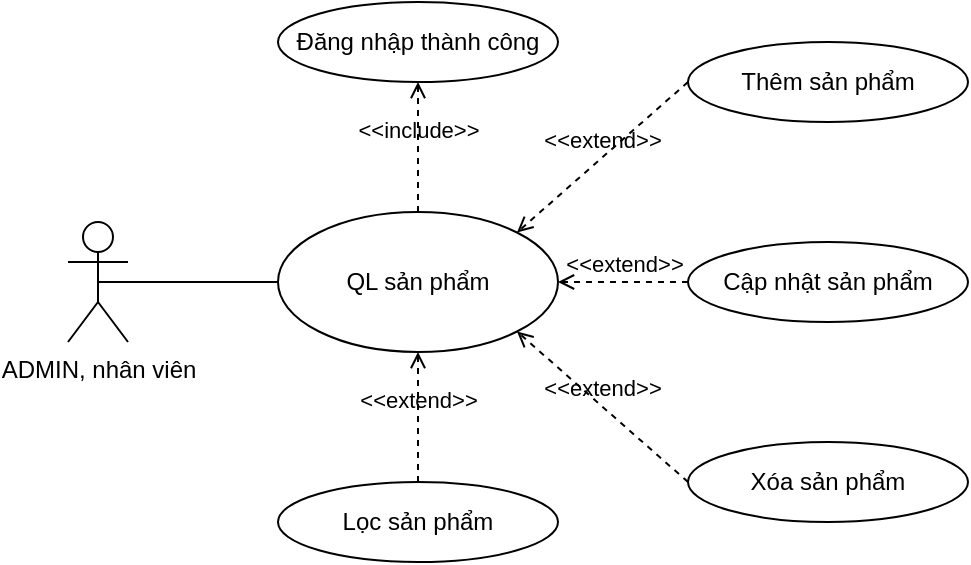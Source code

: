<mxfile version="22.0.8" type="device">
  <diagram name="Page-1" id="YXqaJm2Md2Zm6nVxV8ni">
    <mxGraphModel dx="872" dy="465" grid="1" gridSize="10" guides="1" tooltips="1" connect="1" arrows="1" fold="1" page="1" pageScale="1" pageWidth="850" pageHeight="1100" math="0" shadow="0">
      <root>
        <mxCell id="0" />
        <mxCell id="1" parent="0" />
        <mxCell id="4hQryS70XSNefBxvK8gH-1" value="ADMIN, nhân viên" style="shape=umlActor;verticalLabelPosition=bottom;verticalAlign=top;html=1;" vertex="1" parent="1">
          <mxGeometry x="180" y="190" width="30" height="60" as="geometry" />
        </mxCell>
        <mxCell id="4hQryS70XSNefBxvK8gH-2" value="QL sản phẩm" style="ellipse;whiteSpace=wrap;html=1;" vertex="1" parent="1">
          <mxGeometry x="285" y="185" width="140" height="70" as="geometry" />
        </mxCell>
        <mxCell id="4hQryS70XSNefBxvK8gH-3" value="Đăng nhập thành công" style="ellipse;whiteSpace=wrap;html=1;" vertex="1" parent="1">
          <mxGeometry x="285" y="80" width="140" height="40" as="geometry" />
        </mxCell>
        <mxCell id="4hQryS70XSNefBxvK8gH-4" value="Thêm sản phẩm" style="ellipse;whiteSpace=wrap;html=1;" vertex="1" parent="1">
          <mxGeometry x="490" y="100" width="140" height="40" as="geometry" />
        </mxCell>
        <mxCell id="4hQryS70XSNefBxvK8gH-5" value="Xóa sản phẩm" style="ellipse;whiteSpace=wrap;html=1;" vertex="1" parent="1">
          <mxGeometry x="490" y="300" width="140" height="40" as="geometry" />
        </mxCell>
        <mxCell id="4hQryS70XSNefBxvK8gH-6" value="Cập nhật sản phẩm" style="ellipse;whiteSpace=wrap;html=1;" vertex="1" parent="1">
          <mxGeometry x="490" y="200" width="140" height="40" as="geometry" />
        </mxCell>
        <mxCell id="4hQryS70XSNefBxvK8gH-7" value="&amp;lt;&amp;lt;extend&amp;gt;&amp;gt;" style="html=1;verticalAlign=bottom;labelBackgroundColor=none;endArrow=open;endFill=0;dashed=1;rounded=0;entryX=1;entryY=0;entryDx=0;entryDy=0;exitX=0;exitY=0.5;exitDx=0;exitDy=0;" edge="1" parent="1" source="4hQryS70XSNefBxvK8gH-4" target="4hQryS70XSNefBxvK8gH-2">
          <mxGeometry width="160" relative="1" as="geometry">
            <mxPoint x="530" y="180" as="sourcePoint" />
            <mxPoint x="500" y="260" as="targetPoint" />
          </mxGeometry>
        </mxCell>
        <mxCell id="4hQryS70XSNefBxvK8gH-8" value="&amp;lt;&amp;lt;extend&amp;gt;&amp;gt;" style="html=1;verticalAlign=bottom;labelBackgroundColor=none;endArrow=open;endFill=0;dashed=1;rounded=0;entryX=1;entryY=0.5;entryDx=0;entryDy=0;exitX=0;exitY=0.5;exitDx=0;exitDy=0;" edge="1" parent="1" source="4hQryS70XSNefBxvK8gH-6" target="4hQryS70XSNefBxvK8gH-2">
          <mxGeometry width="160" relative="1" as="geometry">
            <mxPoint x="500" y="170" as="sourcePoint" />
            <mxPoint x="490" y="130" as="targetPoint" />
          </mxGeometry>
        </mxCell>
        <mxCell id="4hQryS70XSNefBxvK8gH-9" value="&amp;lt;&amp;lt;extend&amp;gt;&amp;gt;" style="html=1;verticalAlign=bottom;labelBackgroundColor=none;endArrow=open;endFill=0;dashed=1;rounded=0;entryX=1;entryY=1;entryDx=0;entryDy=0;exitX=0;exitY=0.5;exitDx=0;exitDy=0;" edge="1" parent="1" source="4hQryS70XSNefBxvK8gH-5" target="4hQryS70XSNefBxvK8gH-2">
          <mxGeometry width="160" relative="1" as="geometry">
            <mxPoint x="470" y="400" as="sourcePoint" />
            <mxPoint x="500" y="140" as="targetPoint" />
          </mxGeometry>
        </mxCell>
        <mxCell id="4hQryS70XSNefBxvK8gH-10" value="&amp;lt;&amp;lt;include&amp;gt;&amp;gt;" style="html=1;verticalAlign=bottom;labelBackgroundColor=none;endArrow=open;endFill=0;dashed=1;rounded=0;exitX=0.5;exitY=0;exitDx=0;exitDy=0;entryX=0.5;entryY=1;entryDx=0;entryDy=0;" edge="1" parent="1" source="4hQryS70XSNefBxvK8gH-2" target="4hQryS70XSNefBxvK8gH-3">
          <mxGeometry width="160" relative="1" as="geometry">
            <mxPoint x="340" y="260" as="sourcePoint" />
            <mxPoint x="500" y="260" as="targetPoint" />
          </mxGeometry>
        </mxCell>
        <mxCell id="4hQryS70XSNefBxvK8gH-11" value="" style="endArrow=none;html=1;rounded=0;exitX=0.5;exitY=0.5;exitDx=0;exitDy=0;exitPerimeter=0;entryX=0;entryY=0.5;entryDx=0;entryDy=0;" edge="1" parent="1" source="4hQryS70XSNefBxvK8gH-1" target="4hQryS70XSNefBxvK8gH-2">
          <mxGeometry width="50" height="50" relative="1" as="geometry">
            <mxPoint x="400" y="270" as="sourcePoint" />
            <mxPoint x="280" y="220" as="targetPoint" />
          </mxGeometry>
        </mxCell>
        <mxCell id="4hQryS70XSNefBxvK8gH-12" value="Lọc sản phẩm" style="ellipse;whiteSpace=wrap;html=1;" vertex="1" parent="1">
          <mxGeometry x="285" y="320" width="140" height="40" as="geometry" />
        </mxCell>
        <mxCell id="4hQryS70XSNefBxvK8gH-13" value="&amp;lt;&amp;lt;extend&amp;gt;&amp;gt;" style="html=1;verticalAlign=bottom;labelBackgroundColor=none;endArrow=open;endFill=0;dashed=1;rounded=0;entryX=0.5;entryY=1;entryDx=0;entryDy=0;exitX=0.5;exitY=0;exitDx=0;exitDy=0;" edge="1" parent="1" source="4hQryS70XSNefBxvK8gH-12" target="4hQryS70XSNefBxvK8gH-2">
          <mxGeometry width="160" relative="1" as="geometry">
            <mxPoint x="500" y="330" as="sourcePoint" />
            <mxPoint x="414" y="255" as="targetPoint" />
          </mxGeometry>
        </mxCell>
      </root>
    </mxGraphModel>
  </diagram>
</mxfile>
